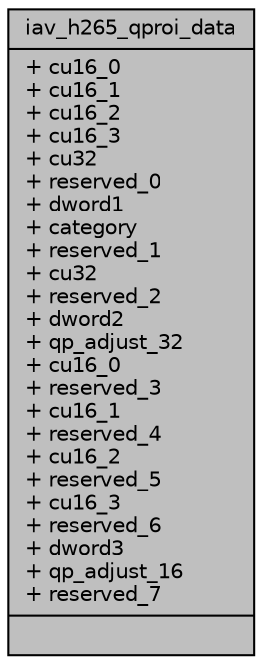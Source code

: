 digraph "iav_h265_qproi_data"
{
 // INTERACTIVE_SVG=YES
 // LATEX_PDF_SIZE
  bgcolor="transparent";
  edge [fontname="Helvetica",fontsize="10",labelfontname="Helvetica",labelfontsize="10"];
  node [fontname="Helvetica",fontsize="10",shape=record];
  Node1 [label="{iav_h265_qproi_data\n|+ cu16_0\l+ cu16_1\l+ cu16_2\l+ cu16_3\l+ cu32\l+ reserved_0\l+ dword1\l+ category\l+ reserved_1\l+ cu32\l+ reserved_2\l+ dword2\l+ qp_adjust_32\l+ cu16_0\l+ reserved_3\l+ cu16_1\l+ reserved_4\l+ cu16_2\l+ reserved_5\l+ cu16_3\l+ reserved_6\l+ dword3\l+ qp_adjust_16\l+ reserved_7\l|}",height=0.2,width=0.4,color="black", fillcolor="grey75", style="filled", fontcolor="black",tooltip=" "];
}
